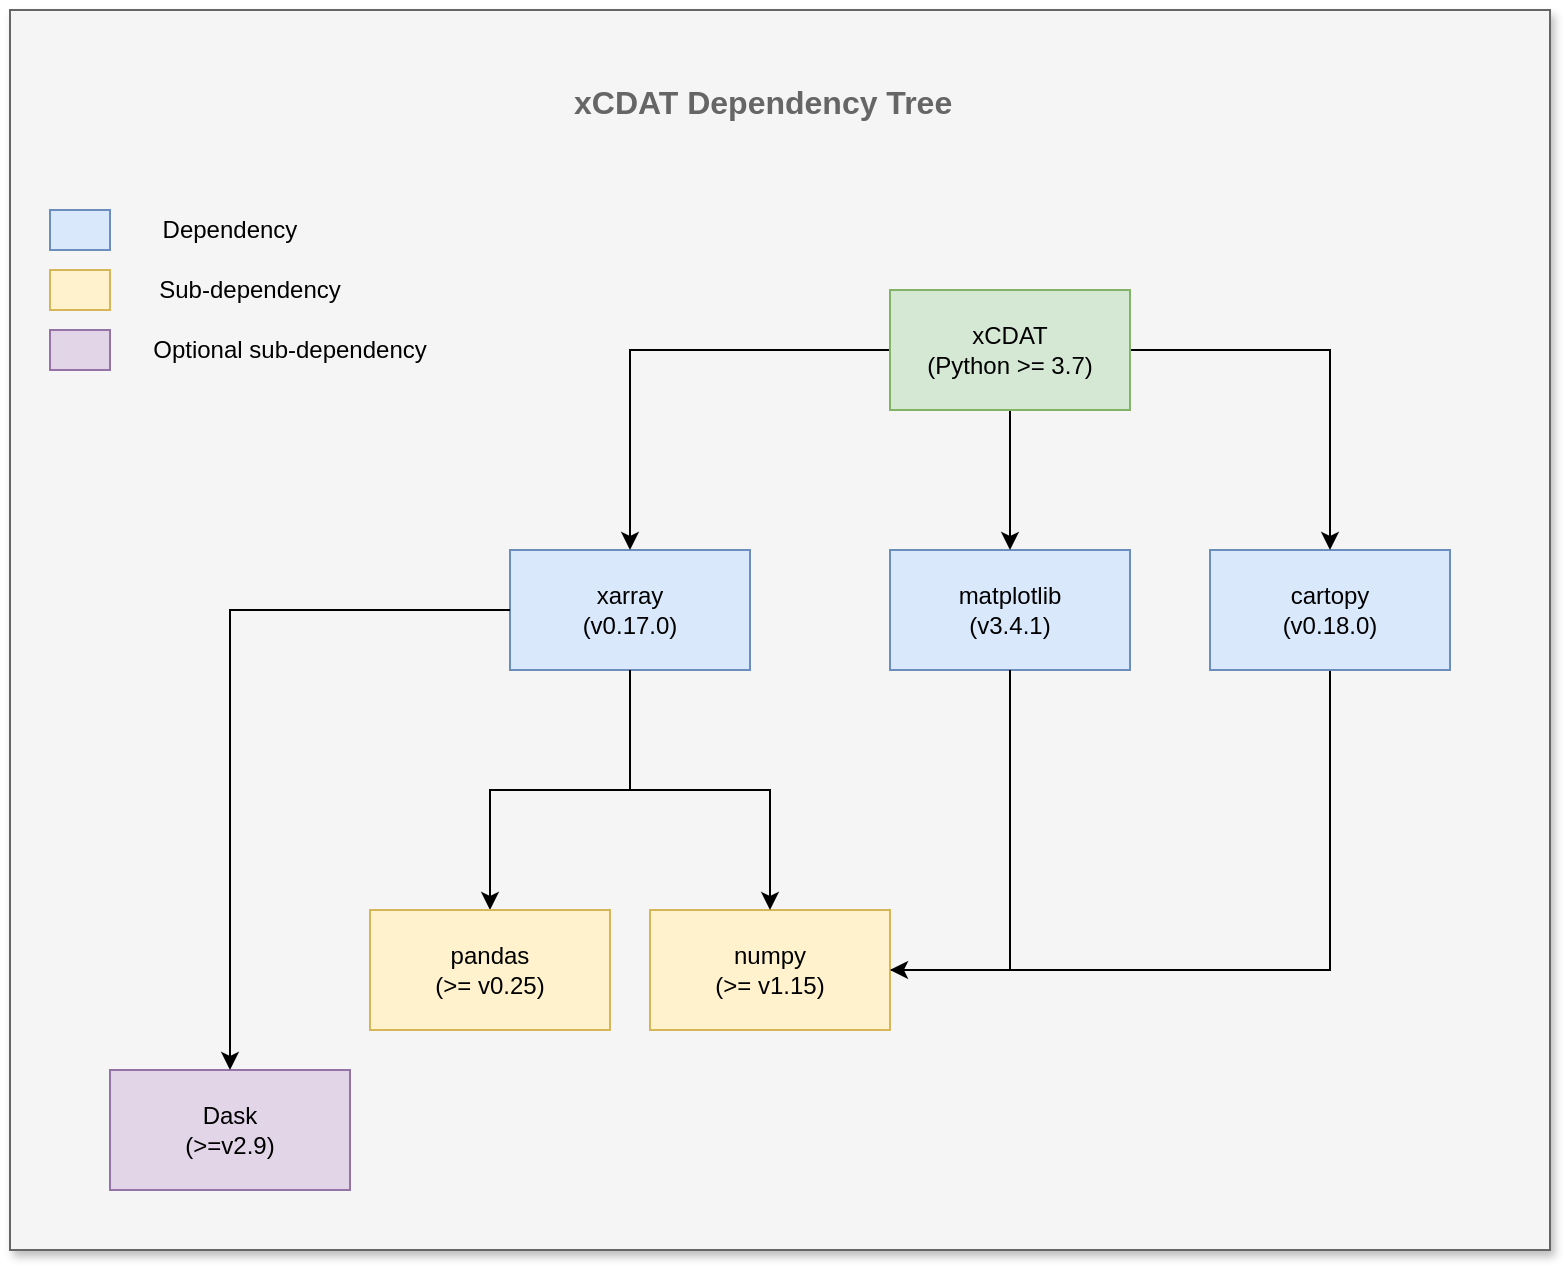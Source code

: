 <mxfile>
    <diagram id="M9I7mLYAY2ohdZ7Z1PQE" name="Page-1">
        <mxGraphModel dx="1555" dy="887" grid="1" gridSize="10" guides="1" tooltips="1" connect="1" arrows="1" fold="1" page="1" pageScale="1" pageWidth="850" pageHeight="1100" math="0" shadow="0">
            <root>
                <mxCell id="0"/>
                <mxCell id="1" parent="0"/>
                <mxCell id="45" value="" style="rounded=0;whiteSpace=wrap;html=1;shadow=1;fillColor=#f5f5f5;strokeColor=#666666;fontColor=#333333;" parent="1" vertex="1">
                    <mxGeometry x="10" y="40" width="770" height="620" as="geometry"/>
                </mxCell>
                <mxCell id="2" value="matplotlib&lt;br&gt;(v3.4.1)" style="rounded=0;whiteSpace=wrap;html=1;fillColor=#dae8fc;strokeColor=#6c8ebf;" parent="1" vertex="1">
                    <mxGeometry x="450" y="310" width="120" height="60" as="geometry"/>
                </mxCell>
                <mxCell id="3" value="xarray&lt;br&gt;(v0.17.0)" style="rounded=0;whiteSpace=wrap;html=1;fillColor=#dae8fc;strokeColor=#6c8ebf;" parent="1" vertex="1">
                    <mxGeometry x="260" y="310" width="120" height="60" as="geometry"/>
                </mxCell>
                <mxCell id="31" style="edgeStyle=orthogonalEdgeStyle;rounded=0;orthogonalLoop=1;jettySize=auto;html=1;exitX=0.5;exitY=1;exitDx=0;exitDy=0;" parent="1" source="4" edge="1">
                    <mxGeometry x="10" y="40" as="geometry">
                        <mxPoint x="400" y="520" as="targetPoint"/>
                        <Array as="points">
                            <mxPoint x="670" y="520"/>
                        </Array>
                    </mxGeometry>
                </mxCell>
                <mxCell id="4" value="cartopy&lt;br&gt;(v0.18.0)" style="rounded=0;whiteSpace=wrap;html=1;fillColor=#dae8fc;strokeColor=#6c8ebf;" parent="1" vertex="1">
                    <mxGeometry x="610" y="310" width="120" height="60" as="geometry"/>
                </mxCell>
                <mxCell id="20" style="edgeStyle=orthogonalEdgeStyle;rounded=0;orthogonalLoop=1;jettySize=auto;html=1;entryX=0.5;entryY=0;entryDx=0;entryDy=0;" parent="1" source="5" target="3" edge="1">
                    <mxGeometry x="10" y="40" as="geometry"/>
                </mxCell>
                <mxCell id="21" style="edgeStyle=orthogonalEdgeStyle;rounded=0;orthogonalLoop=1;jettySize=auto;html=1;" parent="1" source="5" target="2" edge="1">
                    <mxGeometry x="10" y="40" as="geometry"/>
                </mxCell>
                <mxCell id="22" style="edgeStyle=orthogonalEdgeStyle;rounded=0;orthogonalLoop=1;jettySize=auto;html=1;entryX=0.5;entryY=0;entryDx=0;entryDy=0;" parent="1" source="5" target="4" edge="1">
                    <mxGeometry x="10" y="40" as="geometry"/>
                </mxCell>
                <mxCell id="5" value="xCDAT&lt;br&gt;(Python &amp;gt;= 3.7)" style="rounded=0;whiteSpace=wrap;html=1;fillColor=#d5e8d4;strokeColor=#82b366;" parent="1" vertex="1">
                    <mxGeometry x="450" y="180" width="120" height="60" as="geometry"/>
                </mxCell>
                <mxCell id="9" value="numpy&lt;br&gt;(&amp;gt;= v1.15)" style="rounded=0;whiteSpace=wrap;html=1;fillColor=#fff2cc;strokeColor=#d6b656;" parent="1" vertex="1">
                    <mxGeometry x="330" y="490" width="120" height="60" as="geometry"/>
                </mxCell>
                <mxCell id="30" style="edgeStyle=orthogonalEdgeStyle;rounded=0;orthogonalLoop=1;jettySize=auto;html=1;entryX=1;entryY=0.5;entryDx=0;entryDy=0;" parent="1" source="2" target="9" edge="1">
                    <mxGeometry x="10" y="40" as="geometry"/>
                </mxCell>
                <mxCell id="11" style="edgeStyle=orthogonalEdgeStyle;rounded=0;orthogonalLoop=1;jettySize=auto;html=1;" parent="1" source="3" target="9" edge="1">
                    <mxGeometry x="10" y="40" as="geometry"/>
                </mxCell>
                <mxCell id="12" style="edgeStyle=orthogonalEdgeStyle;rounded=0;orthogonalLoop=1;jettySize=auto;html=1;exitX=0.5;exitY=1;exitDx=0;exitDy=0;" parent="1" source="3" target="10" edge="1">
                    <mxGeometry x="10" y="40" as="geometry"/>
                </mxCell>
                <mxCell id="10" value="pandas&lt;br&gt;(&amp;gt;= v0.25)" style="rounded=0;whiteSpace=wrap;html=1;fillColor=#fff2cc;strokeColor=#d6b656;" parent="1" vertex="1">
                    <mxGeometry x="190" y="490" width="120" height="60" as="geometry"/>
                </mxCell>
                <mxCell id="25" value="Dask&lt;br&gt;(&amp;gt;=v2.9)" style="rounded=0;whiteSpace=wrap;html=1;fillColor=#e1d5e7;strokeColor=#9673a6;" parent="1" vertex="1">
                    <mxGeometry x="60" y="570" width="120" height="60" as="geometry"/>
                </mxCell>
                <mxCell id="24" style="edgeStyle=orthogonalEdgeStyle;rounded=0;orthogonalLoop=1;jettySize=auto;html=1;entryX=0.5;entryY=0;entryDx=0;entryDy=0;" parent="1" source="3" target="25" edge="1">
                    <mxGeometry x="10" y="40" as="geometry">
                        <mxPoint x="40" y="330" as="targetPoint"/>
                    </mxGeometry>
                </mxCell>
                <mxCell id="46" value="" style="group" parent="1" vertex="1" connectable="0">
                    <mxGeometry x="30" y="140" width="190" height="80" as="geometry"/>
                </mxCell>
                <mxCell id="38" value="Sub-dependency" style="text;html=1;strokeColor=none;fillColor=none;align=center;verticalAlign=middle;whiteSpace=wrap;rounded=0;" parent="46" vertex="1">
                    <mxGeometry x="20" y="30" width="160" height="20" as="geometry"/>
                </mxCell>
                <mxCell id="39" value="Dependency" style="text;html=1;strokeColor=none;fillColor=none;align=center;verticalAlign=middle;whiteSpace=wrap;rounded=0;" parent="46" vertex="1">
                    <mxGeometry x="10" width="160" height="20" as="geometry"/>
                </mxCell>
                <mxCell id="40" value="" style="rounded=0;whiteSpace=wrap;html=1;fillColor=#dae8fc;strokeColor=#6c8ebf;" parent="46" vertex="1">
                    <mxGeometry width="30" height="20" as="geometry"/>
                </mxCell>
                <mxCell id="41" value="" style="rounded=0;whiteSpace=wrap;html=1;fillColor=#fff2cc;strokeColor=#d6b656;" parent="46" vertex="1">
                    <mxGeometry y="30" width="30" height="20" as="geometry"/>
                </mxCell>
                <mxCell id="42" value="" style="rounded=0;whiteSpace=wrap;html=1;fillColor=#e1d5e7;strokeColor=#9673a6;" parent="46" vertex="1">
                    <mxGeometry y="60" width="30" height="20" as="geometry"/>
                </mxCell>
                <mxCell id="43" value="Optional sub-dependency" style="text;html=1;strokeColor=none;fillColor=none;align=center;verticalAlign=middle;whiteSpace=wrap;rounded=0;" parent="46" vertex="1">
                    <mxGeometry x="50" y="60" width="140" height="20" as="geometry"/>
                </mxCell>
                <mxCell id="44" style="edgeStyle=orthogonalEdgeStyle;rounded=0;orthogonalLoop=1;jettySize=auto;html=1;exitX=0.5;exitY=1;exitDx=0;exitDy=0;" parent="46" source="38" target="38" edge="1">
                    <mxGeometry relative="1" as="geometry"/>
                </mxCell>
                <mxCell id="48" value="&lt;span id=&quot;docs-internal-guid-8bb9e2c3-7fff-5ca4-1591-3e1ce34edb6f&quot; style=&quot;&quot;&gt;&lt;span style=&quot;font-size: 12pt; font-family: arial; color: rgb(102, 102, 102); background-color: transparent; font-style: normal; font-variant: normal; text-decoration: none; vertical-align: baseline;&quot;&gt;xCDAT Dependency Tree&lt;/span&gt;&lt;/span&gt;" style="text;whiteSpace=wrap;html=1;fontStyle=1" parent="1" vertex="1">
                    <mxGeometry x="290" y="70" width="250" height="30" as="geometry"/>
                </mxCell>
            </root>
        </mxGraphModel>
    </diagram>
</mxfile>